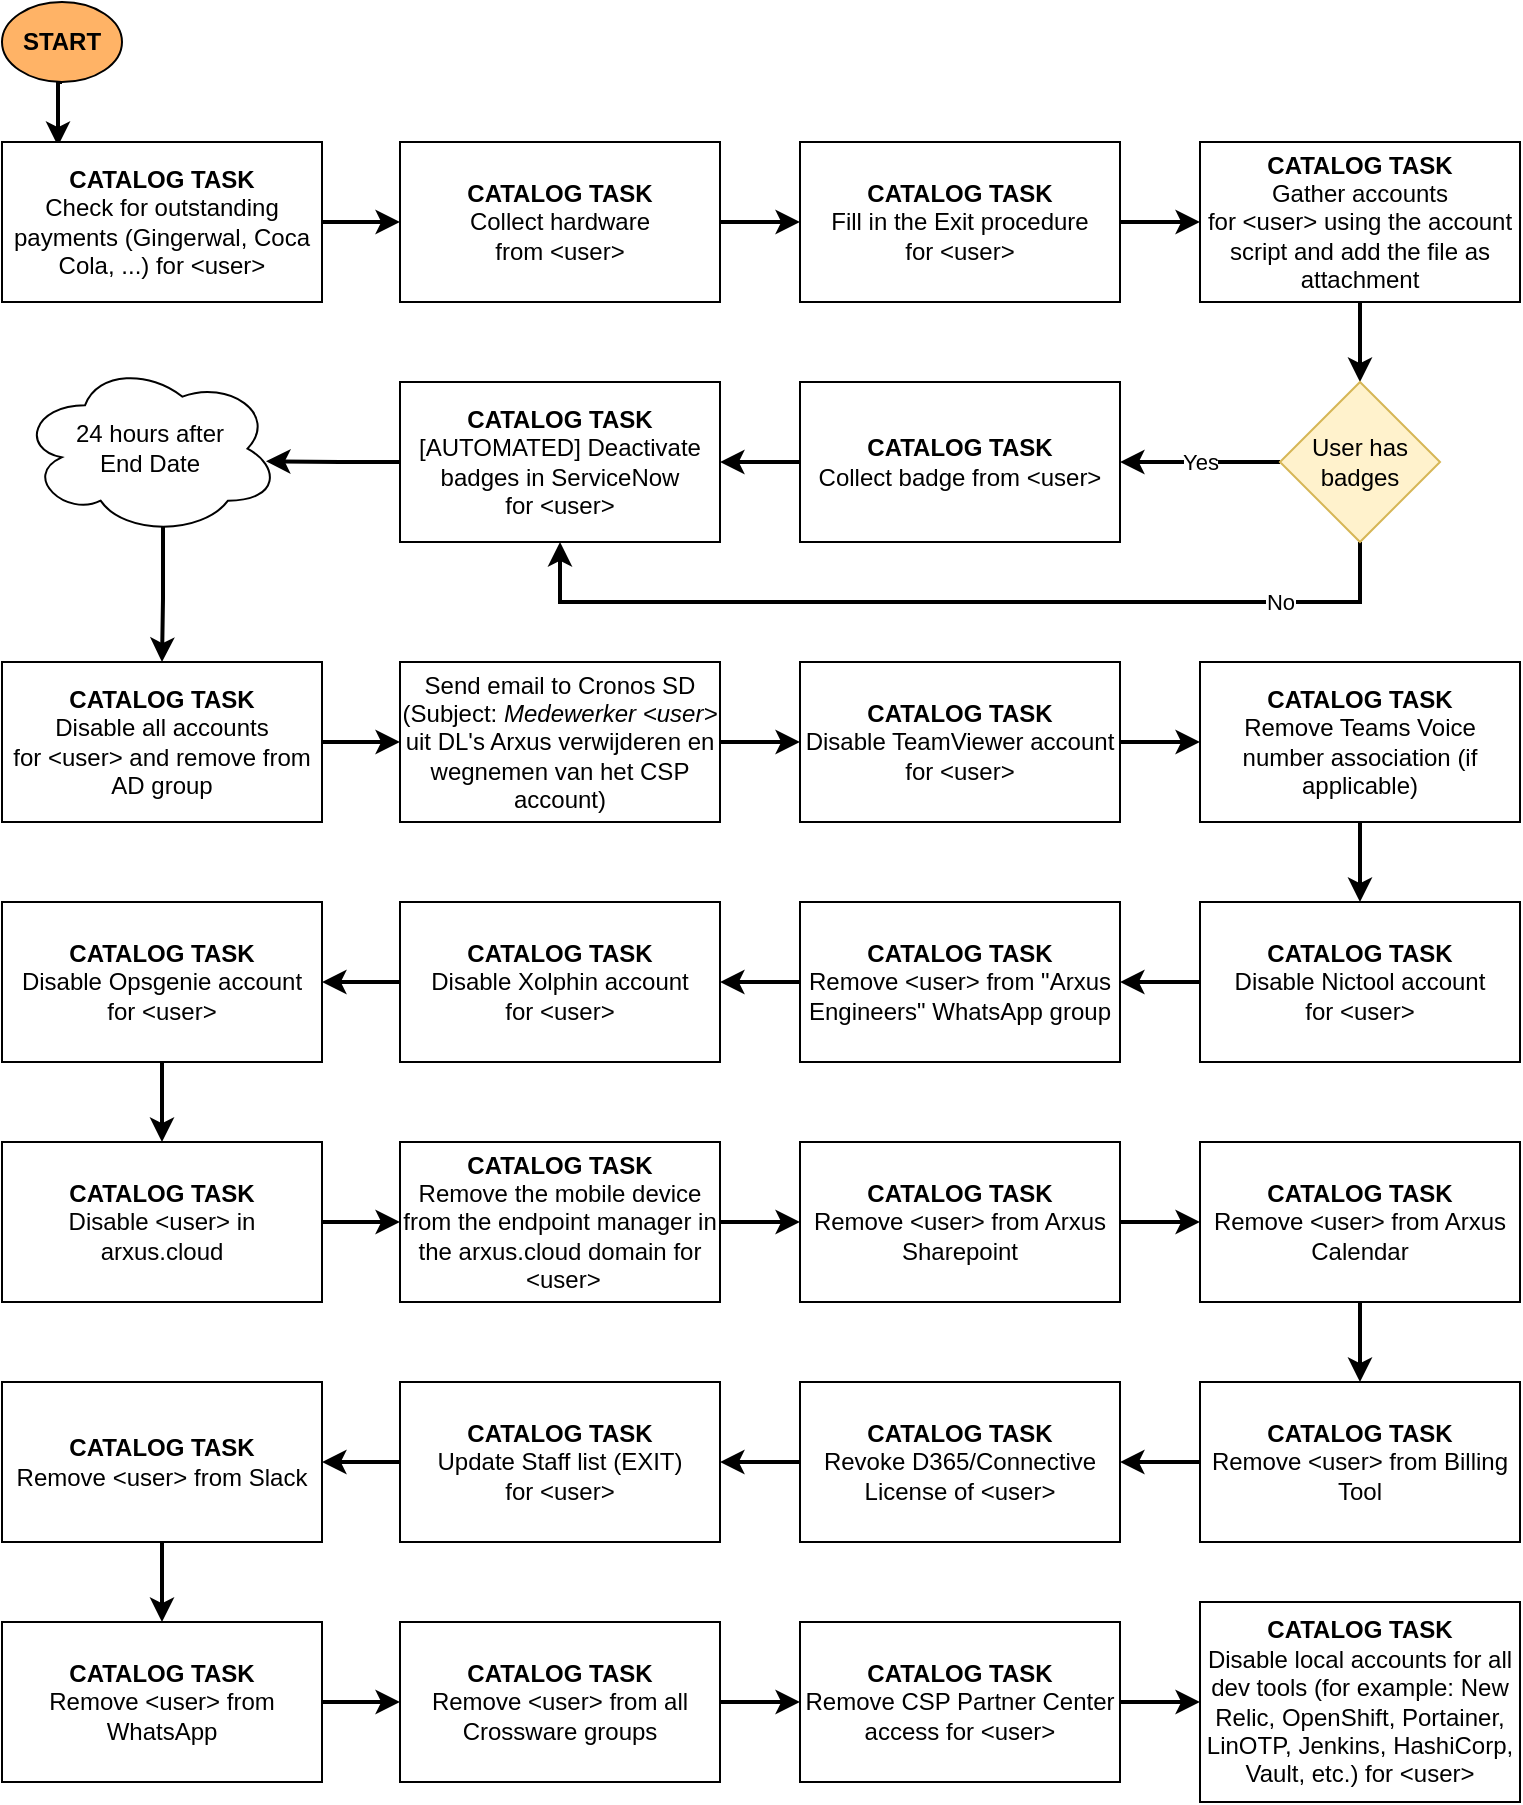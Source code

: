 <mxfile version="16.6.5" type="github">
  <diagram id="Z0VwywWxkh0-yVfvQIWY" name="Page-1">
    <mxGraphModel dx="1422" dy="754" grid="1" gridSize="10" guides="1" tooltips="1" connect="1" arrows="1" fold="1" page="1" pageScale="1" pageWidth="827" pageHeight="1169" math="0" shadow="0">
      <root>
        <mxCell id="0" />
        <mxCell id="1" parent="0" />
        <mxCell id="H05wWGtZs0aGEvXsyEpA-9" style="edgeStyle=orthogonalEdgeStyle;rounded=0;orthogonalLoop=1;jettySize=auto;html=1;exitX=0.5;exitY=1;exitDx=0;exitDy=0;entryX=0.175;entryY=0.025;entryDx=0;entryDy=0;entryPerimeter=0;strokeWidth=2;" edge="1" parent="1" source="H05wWGtZs0aGEvXsyEpA-1" target="H05wWGtZs0aGEvXsyEpA-8">
          <mxGeometry relative="1" as="geometry" />
        </mxCell>
        <mxCell id="H05wWGtZs0aGEvXsyEpA-1" value="START" style="ellipse;whiteSpace=wrap;html=1;fontStyle=1;fillColor=#FFB366;" vertex="1" parent="1">
          <mxGeometry x="11" y="10" width="60" height="40" as="geometry" />
        </mxCell>
        <mxCell id="H05wWGtZs0aGEvXsyEpA-11" style="edgeStyle=orthogonalEdgeStyle;rounded=0;orthogonalLoop=1;jettySize=auto;html=1;exitX=1;exitY=0.5;exitDx=0;exitDy=0;strokeWidth=2;" edge="1" parent="1" source="H05wWGtZs0aGEvXsyEpA-8" target="H05wWGtZs0aGEvXsyEpA-10">
          <mxGeometry relative="1" as="geometry" />
        </mxCell>
        <mxCell id="H05wWGtZs0aGEvXsyEpA-8" value="&lt;b&gt;CATALOG TASK&lt;br&gt;&lt;/b&gt;&lt;span&gt;Check for outstanding payments (Gingerwal, Coca Cola, ...) for&amp;nbsp;&amp;lt;user&amp;gt;&lt;/span&gt;" style="rounded=0;whiteSpace=wrap;html=1;" vertex="1" parent="1">
          <mxGeometry x="11" y="80" width="160" height="80" as="geometry" />
        </mxCell>
        <mxCell id="H05wWGtZs0aGEvXsyEpA-13" style="edgeStyle=orthogonalEdgeStyle;rounded=0;orthogonalLoop=1;jettySize=auto;html=1;exitX=1;exitY=0.5;exitDx=0;exitDy=0;entryX=0;entryY=0.5;entryDx=0;entryDy=0;strokeWidth=2;" edge="1" parent="1" source="H05wWGtZs0aGEvXsyEpA-10" target="H05wWGtZs0aGEvXsyEpA-12">
          <mxGeometry relative="1" as="geometry" />
        </mxCell>
        <mxCell id="H05wWGtZs0aGEvXsyEpA-10" value="&lt;b&gt;CATALOG TASK&lt;br&gt;&lt;/b&gt;&lt;span&gt;Collect hardware from&lt;/span&gt;&lt;span&gt;&amp;nbsp;&amp;lt;user&amp;gt;&lt;/span&gt;" style="rounded=0;whiteSpace=wrap;html=1;" vertex="1" parent="1">
          <mxGeometry x="210" y="80" width="160" height="80" as="geometry" />
        </mxCell>
        <mxCell id="H05wWGtZs0aGEvXsyEpA-15" style="edgeStyle=orthogonalEdgeStyle;rounded=0;orthogonalLoop=1;jettySize=auto;html=1;exitX=1;exitY=0.5;exitDx=0;exitDy=0;entryX=0;entryY=0.5;entryDx=0;entryDy=0;strokeWidth=2;" edge="1" parent="1" source="H05wWGtZs0aGEvXsyEpA-12" target="H05wWGtZs0aGEvXsyEpA-14">
          <mxGeometry relative="1" as="geometry" />
        </mxCell>
        <mxCell id="H05wWGtZs0aGEvXsyEpA-12" value="&lt;b&gt;CATALOG TASK&lt;br&gt;&lt;/b&gt;&lt;span&gt;Fill in the Exit procedure for&lt;/span&gt;&lt;span&gt;&amp;nbsp;&amp;lt;user&amp;gt;&lt;/span&gt;" style="rounded=0;whiteSpace=wrap;html=1;" vertex="1" parent="1">
          <mxGeometry x="410" y="80" width="160" height="80" as="geometry" />
        </mxCell>
        <mxCell id="H05wWGtZs0aGEvXsyEpA-18" style="edgeStyle=orthogonalEdgeStyle;rounded=0;orthogonalLoop=1;jettySize=auto;html=1;exitX=0.5;exitY=1;exitDx=0;exitDy=0;strokeWidth=2;" edge="1" parent="1" source="H05wWGtZs0aGEvXsyEpA-14" target="H05wWGtZs0aGEvXsyEpA-17">
          <mxGeometry relative="1" as="geometry" />
        </mxCell>
        <mxCell id="H05wWGtZs0aGEvXsyEpA-14" value="&lt;b&gt;CATALOG TASK&lt;br&gt;&lt;/b&gt;&lt;span&gt;Gather accounts for&lt;/span&gt;&lt;span&gt;&amp;nbsp;&amp;lt;user&amp;gt;&amp;nbsp;&lt;/span&gt;&lt;span&gt;using the account script and add the file as attachment&lt;/span&gt;" style="rounded=0;whiteSpace=wrap;html=1;" vertex="1" parent="1">
          <mxGeometry x="610" y="80" width="160" height="80" as="geometry" />
        </mxCell>
        <mxCell id="H05wWGtZs0aGEvXsyEpA-21" value="Yes" style="edgeStyle=orthogonalEdgeStyle;rounded=0;orthogonalLoop=1;jettySize=auto;html=1;exitX=0;exitY=0.5;exitDx=0;exitDy=0;strokeWidth=2;" edge="1" parent="1" source="H05wWGtZs0aGEvXsyEpA-17" target="H05wWGtZs0aGEvXsyEpA-20">
          <mxGeometry relative="1" as="geometry" />
        </mxCell>
        <mxCell id="H05wWGtZs0aGEvXsyEpA-27" value="No" style="edgeStyle=orthogonalEdgeStyle;rounded=0;orthogonalLoop=1;jettySize=auto;html=1;exitX=0.5;exitY=1;exitDx=0;exitDy=0;entryX=0.5;entryY=1;entryDx=0;entryDy=0;strokeWidth=2;" edge="1" parent="1" source="H05wWGtZs0aGEvXsyEpA-17" target="H05wWGtZs0aGEvXsyEpA-22">
          <mxGeometry x="-0.696" relative="1" as="geometry">
            <Array as="points">
              <mxPoint x="690" y="310" />
              <mxPoint x="290" y="310" />
            </Array>
            <mxPoint as="offset" />
          </mxGeometry>
        </mxCell>
        <mxCell id="H05wWGtZs0aGEvXsyEpA-17" value="User has badges" style="rhombus;whiteSpace=wrap;html=1;fillColor=#fff2cc;strokeColor=#d6b656;" vertex="1" parent="1">
          <mxGeometry x="650" y="200" width="80" height="80" as="geometry" />
        </mxCell>
        <mxCell id="H05wWGtZs0aGEvXsyEpA-23" style="edgeStyle=orthogonalEdgeStyle;rounded=0;orthogonalLoop=1;jettySize=auto;html=1;exitX=0;exitY=0.5;exitDx=0;exitDy=0;entryX=1;entryY=0.5;entryDx=0;entryDy=0;strokeWidth=2;" edge="1" parent="1" source="H05wWGtZs0aGEvXsyEpA-20" target="H05wWGtZs0aGEvXsyEpA-22">
          <mxGeometry relative="1" as="geometry" />
        </mxCell>
        <mxCell id="H05wWGtZs0aGEvXsyEpA-20" value="&lt;b&gt;CATALOG TASK&lt;br&gt;&lt;/b&gt;&lt;span&gt;Collect badge from&lt;/span&gt;&lt;span&gt;&amp;nbsp;&amp;lt;user&amp;gt;&lt;/span&gt;" style="rounded=0;whiteSpace=wrap;html=1;" vertex="1" parent="1">
          <mxGeometry x="410" y="200" width="160" height="80" as="geometry" />
        </mxCell>
        <mxCell id="H05wWGtZs0aGEvXsyEpA-33" style="edgeStyle=orthogonalEdgeStyle;rounded=0;orthogonalLoop=1;jettySize=auto;html=1;exitX=0;exitY=0.5;exitDx=0;exitDy=0;entryX=0.946;entryY=0.573;entryDx=0;entryDy=0;entryPerimeter=0;strokeWidth=2;" edge="1" parent="1" source="H05wWGtZs0aGEvXsyEpA-22" target="H05wWGtZs0aGEvXsyEpA-29">
          <mxGeometry relative="1" as="geometry" />
        </mxCell>
        <mxCell id="H05wWGtZs0aGEvXsyEpA-22" value="&lt;b&gt;CATALOG TASK&lt;br&gt;&lt;/b&gt;&lt;span&gt;[AUTOMATED] Deactivate badges in ServiceNow for&amp;nbsp;&lt;/span&gt;&lt;span&gt;&amp;lt;user&amp;gt;&lt;/span&gt;" style="rounded=0;whiteSpace=wrap;html=1;" vertex="1" parent="1">
          <mxGeometry x="210" y="200" width="160" height="80" as="geometry" />
        </mxCell>
        <mxCell id="H05wWGtZs0aGEvXsyEpA-32" style="edgeStyle=orthogonalEdgeStyle;rounded=0;orthogonalLoop=1;jettySize=auto;html=1;exitX=0.55;exitY=0.95;exitDx=0;exitDy=0;exitPerimeter=0;strokeWidth=2;" edge="1" parent="1" source="H05wWGtZs0aGEvXsyEpA-29" target="H05wWGtZs0aGEvXsyEpA-31">
          <mxGeometry relative="1" as="geometry" />
        </mxCell>
        <mxCell id="H05wWGtZs0aGEvXsyEpA-29" value="24 hours after&lt;br&gt;End Date" style="ellipse;shape=cloud;whiteSpace=wrap;html=1;" vertex="1" parent="1">
          <mxGeometry x="20" y="190" width="130" height="86.67" as="geometry" />
        </mxCell>
        <mxCell id="H05wWGtZs0aGEvXsyEpA-35" style="edgeStyle=orthogonalEdgeStyle;rounded=0;orthogonalLoop=1;jettySize=auto;html=1;exitX=1;exitY=0.5;exitDx=0;exitDy=0;entryX=0;entryY=0.5;entryDx=0;entryDy=0;strokeWidth=2;" edge="1" parent="1" source="H05wWGtZs0aGEvXsyEpA-31" target="H05wWGtZs0aGEvXsyEpA-34">
          <mxGeometry relative="1" as="geometry" />
        </mxCell>
        <mxCell id="H05wWGtZs0aGEvXsyEpA-31" value="&lt;b&gt;CATALOG TASK&lt;br&gt;&lt;/b&gt;&lt;span&gt;Disable all accounts for&lt;/span&gt;&lt;span&gt;&amp;nbsp;&lt;/span&gt;&lt;span&gt;&amp;lt;user&amp;gt;&amp;nbsp;&lt;/span&gt;&lt;span&gt;and remove from AD group&lt;/span&gt;" style="rounded=0;whiteSpace=wrap;html=1;" vertex="1" parent="1">
          <mxGeometry x="11" y="340" width="160" height="80" as="geometry" />
        </mxCell>
        <mxCell id="H05wWGtZs0aGEvXsyEpA-39" style="edgeStyle=orthogonalEdgeStyle;rounded=0;orthogonalLoop=1;jettySize=auto;html=1;exitX=1;exitY=0.5;exitDx=0;exitDy=0;entryX=0;entryY=0.5;entryDx=0;entryDy=0;strokeWidth=2;" edge="1" parent="1" source="H05wWGtZs0aGEvXsyEpA-34" target="H05wWGtZs0aGEvXsyEpA-38">
          <mxGeometry relative="1" as="geometry" />
        </mxCell>
        <mxCell id="H05wWGtZs0aGEvXsyEpA-34" value="Send email to Cronos SD&lt;br&gt;(Subject:&amp;nbsp;&lt;span&gt;&lt;i&gt;Medewerker&amp;nbsp;&amp;lt;user&amp;gt;&lt;br&gt;&lt;/i&gt;&lt;/span&gt;&lt;span&gt;uit DL&#39;s Arxus verwijderen en wegnemen van het CSP account&lt;/span&gt;)" style="rounded=0;whiteSpace=wrap;html=1;" vertex="1" parent="1">
          <mxGeometry x="210" y="340" width="160" height="80" as="geometry" />
        </mxCell>
        <mxCell id="H05wWGtZs0aGEvXsyEpA-41" style="edgeStyle=orthogonalEdgeStyle;rounded=0;orthogonalLoop=1;jettySize=auto;html=1;exitX=1;exitY=0.5;exitDx=0;exitDy=0;entryX=0;entryY=0.5;entryDx=0;entryDy=0;strokeWidth=2;" edge="1" parent="1" source="H05wWGtZs0aGEvXsyEpA-38" target="H05wWGtZs0aGEvXsyEpA-40">
          <mxGeometry relative="1" as="geometry" />
        </mxCell>
        <mxCell id="H05wWGtZs0aGEvXsyEpA-38" value="&lt;b&gt;CATALOG TASK&lt;br&gt;&lt;/b&gt;&lt;span&gt;Disable TeamViewer account for&lt;/span&gt;&lt;span&gt;&amp;nbsp;&amp;lt;user&amp;gt;&lt;/span&gt;" style="rounded=0;whiteSpace=wrap;html=1;" vertex="1" parent="1">
          <mxGeometry x="410" y="340" width="160" height="80" as="geometry" />
        </mxCell>
        <mxCell id="H05wWGtZs0aGEvXsyEpA-43" style="edgeStyle=orthogonalEdgeStyle;rounded=0;orthogonalLoop=1;jettySize=auto;html=1;exitX=0.5;exitY=1;exitDx=0;exitDy=0;entryX=0.5;entryY=0;entryDx=0;entryDy=0;strokeWidth=2;" edge="1" parent="1" source="H05wWGtZs0aGEvXsyEpA-40" target="H05wWGtZs0aGEvXsyEpA-42">
          <mxGeometry relative="1" as="geometry" />
        </mxCell>
        <mxCell id="H05wWGtZs0aGEvXsyEpA-40" value="&lt;b&gt;CATALOG TASK&lt;br&gt;&lt;/b&gt;&lt;span&gt;Remove Teams Voice number association (if applicable)&lt;/span&gt;" style="rounded=0;whiteSpace=wrap;html=1;" vertex="1" parent="1">
          <mxGeometry x="610" y="340" width="160" height="80" as="geometry" />
        </mxCell>
        <mxCell id="H05wWGtZs0aGEvXsyEpA-45" style="edgeStyle=orthogonalEdgeStyle;rounded=0;orthogonalLoop=1;jettySize=auto;html=1;exitX=0;exitY=0.5;exitDx=0;exitDy=0;entryX=1;entryY=0.5;entryDx=0;entryDy=0;strokeWidth=2;" edge="1" parent="1" source="H05wWGtZs0aGEvXsyEpA-42" target="H05wWGtZs0aGEvXsyEpA-44">
          <mxGeometry relative="1" as="geometry" />
        </mxCell>
        <mxCell id="H05wWGtZs0aGEvXsyEpA-42" value="&lt;b&gt;CATALOG TASK&lt;br&gt;&lt;/b&gt;&lt;span&gt;Disable Nictool account for&lt;/span&gt;&lt;span&gt;&amp;nbsp;&amp;lt;user&amp;gt;&lt;/span&gt;" style="rounded=0;whiteSpace=wrap;html=1;" vertex="1" parent="1">
          <mxGeometry x="610" y="460" width="160" height="80" as="geometry" />
        </mxCell>
        <mxCell id="H05wWGtZs0aGEvXsyEpA-47" style="edgeStyle=orthogonalEdgeStyle;rounded=0;orthogonalLoop=1;jettySize=auto;html=1;exitX=0;exitY=0.5;exitDx=0;exitDy=0;entryX=1;entryY=0.5;entryDx=0;entryDy=0;strokeWidth=2;" edge="1" parent="1" source="H05wWGtZs0aGEvXsyEpA-44" target="H05wWGtZs0aGEvXsyEpA-46">
          <mxGeometry relative="1" as="geometry" />
        </mxCell>
        <mxCell id="H05wWGtZs0aGEvXsyEpA-44" value="&lt;b&gt;CATALOG TASK&lt;br&gt;&lt;/b&gt;&lt;span&gt;Remove&lt;/span&gt;&lt;span&gt;&amp;nbsp;&amp;lt;user&amp;gt; &lt;/span&gt;from &quot;Arxus Engineers&quot; WhatsApp group" style="rounded=0;whiteSpace=wrap;html=1;" vertex="1" parent="1">
          <mxGeometry x="410" y="460" width="160" height="80" as="geometry" />
        </mxCell>
        <mxCell id="H05wWGtZs0aGEvXsyEpA-49" style="edgeStyle=orthogonalEdgeStyle;rounded=0;orthogonalLoop=1;jettySize=auto;html=1;exitX=0;exitY=0.5;exitDx=0;exitDy=0;entryX=1;entryY=0.5;entryDx=0;entryDy=0;strokeWidth=2;" edge="1" parent="1" source="H05wWGtZs0aGEvXsyEpA-46" target="H05wWGtZs0aGEvXsyEpA-48">
          <mxGeometry relative="1" as="geometry" />
        </mxCell>
        <mxCell id="H05wWGtZs0aGEvXsyEpA-46" value="&lt;b&gt;CATALOG TASK&lt;br&gt;&lt;/b&gt;&lt;span&gt;Disable Xolphin account for&amp;nbsp;&lt;/span&gt;&lt;span&gt;&amp;lt;user&amp;gt;&lt;/span&gt;" style="rounded=0;whiteSpace=wrap;html=1;" vertex="1" parent="1">
          <mxGeometry x="210" y="460" width="160" height="80" as="geometry" />
        </mxCell>
        <mxCell id="H05wWGtZs0aGEvXsyEpA-51" style="edgeStyle=orthogonalEdgeStyle;rounded=0;orthogonalLoop=1;jettySize=auto;html=1;exitX=0.5;exitY=1;exitDx=0;exitDy=0;entryX=0.5;entryY=0;entryDx=0;entryDy=0;strokeWidth=2;" edge="1" parent="1" source="H05wWGtZs0aGEvXsyEpA-48" target="H05wWGtZs0aGEvXsyEpA-50">
          <mxGeometry relative="1" as="geometry" />
        </mxCell>
        <mxCell id="H05wWGtZs0aGEvXsyEpA-48" value="&lt;b&gt;CATALOG TASK&lt;br&gt;&lt;/b&gt;Disable&amp;nbsp;&lt;span&gt;Opsgenie &lt;/span&gt;account for&amp;nbsp;&amp;lt;user&amp;gt;" style="rounded=0;whiteSpace=wrap;html=1;" vertex="1" parent="1">
          <mxGeometry x="11" y="460" width="160" height="80" as="geometry" />
        </mxCell>
        <mxCell id="H05wWGtZs0aGEvXsyEpA-53" style="edgeStyle=orthogonalEdgeStyle;rounded=0;orthogonalLoop=1;jettySize=auto;html=1;exitX=1;exitY=0.5;exitDx=0;exitDy=0;entryX=0;entryY=0.5;entryDx=0;entryDy=0;strokeWidth=2;" edge="1" parent="1" source="H05wWGtZs0aGEvXsyEpA-50" target="H05wWGtZs0aGEvXsyEpA-52">
          <mxGeometry relative="1" as="geometry" />
        </mxCell>
        <mxCell id="H05wWGtZs0aGEvXsyEpA-50" value="&lt;b&gt;CATALOG TASK&lt;br&gt;&lt;/b&gt;Disable &amp;lt;user&amp;gt;&amp;nbsp;&lt;span&gt;in arxus.cloud&lt;/span&gt;" style="rounded=0;whiteSpace=wrap;html=1;" vertex="1" parent="1">
          <mxGeometry x="11" y="580" width="160" height="80" as="geometry" />
        </mxCell>
        <mxCell id="H05wWGtZs0aGEvXsyEpA-55" style="edgeStyle=orthogonalEdgeStyle;rounded=0;orthogonalLoop=1;jettySize=auto;html=1;exitX=1;exitY=0.5;exitDx=0;exitDy=0;entryX=0;entryY=0.5;entryDx=0;entryDy=0;strokeWidth=2;" edge="1" parent="1" source="H05wWGtZs0aGEvXsyEpA-52" target="H05wWGtZs0aGEvXsyEpA-54">
          <mxGeometry relative="1" as="geometry" />
        </mxCell>
        <mxCell id="H05wWGtZs0aGEvXsyEpA-52" value="&lt;b&gt;CATALOG TASK&lt;br&gt;&lt;/b&gt;&lt;span&gt;Remove the mobile device from the endpoint manager in the arxus.cloud domain for &lt;/span&gt;&amp;nbsp;&amp;lt;user&amp;gt;" style="rounded=0;whiteSpace=wrap;html=1;" vertex="1" parent="1">
          <mxGeometry x="210" y="580" width="160" height="80" as="geometry" />
        </mxCell>
        <mxCell id="H05wWGtZs0aGEvXsyEpA-57" style="edgeStyle=orthogonalEdgeStyle;rounded=0;orthogonalLoop=1;jettySize=auto;html=1;exitX=1;exitY=0.5;exitDx=0;exitDy=0;strokeWidth=2;" edge="1" parent="1" source="H05wWGtZs0aGEvXsyEpA-54" target="H05wWGtZs0aGEvXsyEpA-56">
          <mxGeometry relative="1" as="geometry" />
        </mxCell>
        <mxCell id="H05wWGtZs0aGEvXsyEpA-54" value="&lt;b&gt;CATALOG TASK&lt;br&gt;&lt;/b&gt;Remove &amp;lt;user&amp;gt;&amp;nbsp;&lt;span&gt;from Arxus Sharepoint&lt;/span&gt;" style="rounded=0;whiteSpace=wrap;html=1;" vertex="1" parent="1">
          <mxGeometry x="410" y="580" width="160" height="80" as="geometry" />
        </mxCell>
        <mxCell id="H05wWGtZs0aGEvXsyEpA-61" style="edgeStyle=orthogonalEdgeStyle;rounded=0;orthogonalLoop=1;jettySize=auto;html=1;exitX=0.5;exitY=1;exitDx=0;exitDy=0;entryX=0.5;entryY=0;entryDx=0;entryDy=0;strokeWidth=2;" edge="1" parent="1" source="H05wWGtZs0aGEvXsyEpA-56" target="H05wWGtZs0aGEvXsyEpA-60">
          <mxGeometry relative="1" as="geometry" />
        </mxCell>
        <mxCell id="H05wWGtZs0aGEvXsyEpA-56" value="&lt;b&gt;CATALOG TASK&lt;br&gt;&lt;/b&gt;Remove &amp;lt;user&amp;gt;&amp;nbsp;from Arxus Calendar" style="rounded=0;whiteSpace=wrap;html=1;" vertex="1" parent="1">
          <mxGeometry x="610" y="580" width="160" height="80" as="geometry" />
        </mxCell>
        <mxCell id="H05wWGtZs0aGEvXsyEpA-63" style="edgeStyle=orthogonalEdgeStyle;rounded=0;orthogonalLoop=1;jettySize=auto;html=1;exitX=0;exitY=0.5;exitDx=0;exitDy=0;strokeWidth=2;" edge="1" parent="1" source="H05wWGtZs0aGEvXsyEpA-60" target="H05wWGtZs0aGEvXsyEpA-62">
          <mxGeometry relative="1" as="geometry" />
        </mxCell>
        <mxCell id="H05wWGtZs0aGEvXsyEpA-60" value="&lt;b&gt;CATALOG TASK&lt;br&gt;&lt;/b&gt;Remove &amp;lt;user&amp;gt;&amp;nbsp;from Billing Tool" style="rounded=0;whiteSpace=wrap;html=1;" vertex="1" parent="1">
          <mxGeometry x="610" y="700" width="160" height="80" as="geometry" />
        </mxCell>
        <mxCell id="H05wWGtZs0aGEvXsyEpA-65" style="edgeStyle=orthogonalEdgeStyle;rounded=0;orthogonalLoop=1;jettySize=auto;html=1;exitX=0;exitY=0.5;exitDx=0;exitDy=0;entryX=1;entryY=0.5;entryDx=0;entryDy=0;strokeWidth=2;" edge="1" parent="1" source="H05wWGtZs0aGEvXsyEpA-62" target="H05wWGtZs0aGEvXsyEpA-64">
          <mxGeometry relative="1" as="geometry" />
        </mxCell>
        <mxCell id="H05wWGtZs0aGEvXsyEpA-62" value="&lt;b&gt;CATALOG TASK&lt;br&gt;&lt;/b&gt;&lt;span&gt;Revoke D365/Connective License of&amp;nbsp;&lt;/span&gt;&amp;lt;user&amp;gt;" style="rounded=0;whiteSpace=wrap;html=1;" vertex="1" parent="1">
          <mxGeometry x="410" y="700" width="160" height="80" as="geometry" />
        </mxCell>
        <mxCell id="H05wWGtZs0aGEvXsyEpA-67" style="edgeStyle=orthogonalEdgeStyle;rounded=0;orthogonalLoop=1;jettySize=auto;html=1;exitX=0;exitY=0.5;exitDx=0;exitDy=0;entryX=1;entryY=0.5;entryDx=0;entryDy=0;strokeWidth=2;" edge="1" parent="1" source="H05wWGtZs0aGEvXsyEpA-64" target="H05wWGtZs0aGEvXsyEpA-66">
          <mxGeometry relative="1" as="geometry" />
        </mxCell>
        <mxCell id="H05wWGtZs0aGEvXsyEpA-64" value="&lt;b&gt;CATALOG TASK&lt;br&gt;&lt;/b&gt;&lt;span&gt;Update Staff list (EXIT) for&lt;/span&gt;&lt;span&gt;&amp;nbsp;&lt;/span&gt;&amp;lt;user&amp;gt;" style="rounded=0;whiteSpace=wrap;html=1;" vertex="1" parent="1">
          <mxGeometry x="210" y="700" width="160" height="80" as="geometry" />
        </mxCell>
        <mxCell id="H05wWGtZs0aGEvXsyEpA-69" style="edgeStyle=orthogonalEdgeStyle;rounded=0;orthogonalLoop=1;jettySize=auto;html=1;exitX=0.5;exitY=1;exitDx=0;exitDy=0;entryX=0.5;entryY=0;entryDx=0;entryDy=0;strokeWidth=2;" edge="1" parent="1" source="H05wWGtZs0aGEvXsyEpA-66" target="H05wWGtZs0aGEvXsyEpA-68">
          <mxGeometry relative="1" as="geometry" />
        </mxCell>
        <mxCell id="H05wWGtZs0aGEvXsyEpA-66" value="&lt;b&gt;CATALOG TASK&lt;br&gt;&lt;/b&gt;Remove &amp;lt;user&amp;gt;&amp;nbsp;&lt;span&gt;from Slack&lt;/span&gt;" style="rounded=0;whiteSpace=wrap;html=1;" vertex="1" parent="1">
          <mxGeometry x="11" y="700" width="160" height="80" as="geometry" />
        </mxCell>
        <mxCell id="H05wWGtZs0aGEvXsyEpA-71" style="edgeStyle=orthogonalEdgeStyle;rounded=0;orthogonalLoop=1;jettySize=auto;html=1;exitX=1;exitY=0.5;exitDx=0;exitDy=0;entryX=0;entryY=0.5;entryDx=0;entryDy=0;strokeWidth=2;" edge="1" parent="1" source="H05wWGtZs0aGEvXsyEpA-68" target="H05wWGtZs0aGEvXsyEpA-70">
          <mxGeometry relative="1" as="geometry" />
        </mxCell>
        <mxCell id="H05wWGtZs0aGEvXsyEpA-68" value="&lt;b&gt;CATALOG TASK&lt;br&gt;&lt;/b&gt;Remove &amp;lt;user&amp;gt;&amp;nbsp;&lt;span&gt;from WhatsApp&lt;/span&gt;" style="rounded=0;whiteSpace=wrap;html=1;" vertex="1" parent="1">
          <mxGeometry x="11" y="820" width="160" height="80" as="geometry" />
        </mxCell>
        <mxCell id="H05wWGtZs0aGEvXsyEpA-75" style="edgeStyle=orthogonalEdgeStyle;rounded=0;orthogonalLoop=1;jettySize=auto;html=1;exitX=1;exitY=0.5;exitDx=0;exitDy=0;entryX=0;entryY=0.5;entryDx=0;entryDy=0;strokeWidth=2;" edge="1" parent="1" source="H05wWGtZs0aGEvXsyEpA-70" target="H05wWGtZs0aGEvXsyEpA-72">
          <mxGeometry relative="1" as="geometry" />
        </mxCell>
        <mxCell id="H05wWGtZs0aGEvXsyEpA-70" value="&lt;b&gt;CATALOG TASK&lt;br&gt;&lt;/b&gt;Remove &amp;lt;user&amp;gt;&amp;nbsp;&lt;span&gt;from all Crossware groups&lt;/span&gt;" style="rounded=0;whiteSpace=wrap;html=1;" vertex="1" parent="1">
          <mxGeometry x="210" y="820" width="160" height="80" as="geometry" />
        </mxCell>
        <mxCell id="H05wWGtZs0aGEvXsyEpA-74" style="edgeStyle=orthogonalEdgeStyle;rounded=0;orthogonalLoop=1;jettySize=auto;html=1;exitX=1;exitY=0.5;exitDx=0;exitDy=0;strokeWidth=2;" edge="1" parent="1" source="H05wWGtZs0aGEvXsyEpA-72" target="H05wWGtZs0aGEvXsyEpA-73">
          <mxGeometry relative="1" as="geometry" />
        </mxCell>
        <mxCell id="H05wWGtZs0aGEvXsyEpA-72" value="&lt;b&gt;CATALOG TASK&lt;br&gt;&lt;/b&gt;&lt;span&gt;Remove CSP Partner Center access for&amp;nbsp;&lt;/span&gt;&amp;lt;user&amp;gt;" style="rounded=0;whiteSpace=wrap;html=1;" vertex="1" parent="1">
          <mxGeometry x="410" y="820" width="160" height="80" as="geometry" />
        </mxCell>
        <mxCell id="H05wWGtZs0aGEvXsyEpA-73" value="&lt;b&gt;CATALOG TASK&lt;br&gt;&lt;/b&gt;&lt;span&gt;Disable local accounts for all dev tools (for example: New Relic, OpenShift, Portainer, LinOTP, Jenkins, HashiCorp, Vault, etc.) for &lt;/span&gt;&amp;lt;user&amp;gt;" style="rounded=0;whiteSpace=wrap;html=1;" vertex="1" parent="1">
          <mxGeometry x="610" y="810" width="160" height="100" as="geometry" />
        </mxCell>
      </root>
    </mxGraphModel>
  </diagram>
</mxfile>
